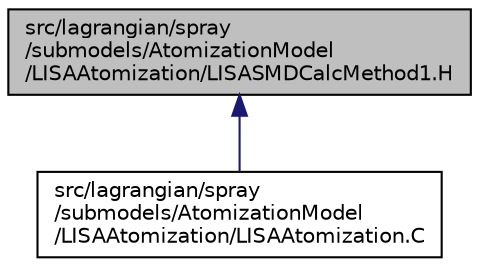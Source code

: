 digraph "src/lagrangian/spray/submodels/AtomizationModel/LISAAtomization/LISASMDCalcMethod1.H"
{
  bgcolor="transparent";
  edge [fontname="Helvetica",fontsize="10",labelfontname="Helvetica",labelfontsize="10"];
  node [fontname="Helvetica",fontsize="10",shape=record];
  Node1 [label="src/lagrangian/spray\l/submodels/AtomizationModel\l/LISAAtomization/LISASMDCalcMethod1.H",height=0.2,width=0.4,color="black", fillcolor="grey75", style="filled", fontcolor="black"];
  Node1 -> Node2 [dir="back",color="midnightblue",fontsize="10",style="solid",fontname="Helvetica"];
  Node2 [label="src/lagrangian/spray\l/submodels/AtomizationModel\l/LISAAtomization/LISAAtomization.C",height=0.2,width=0.4,color="black",URL="$a07109.html"];
}

